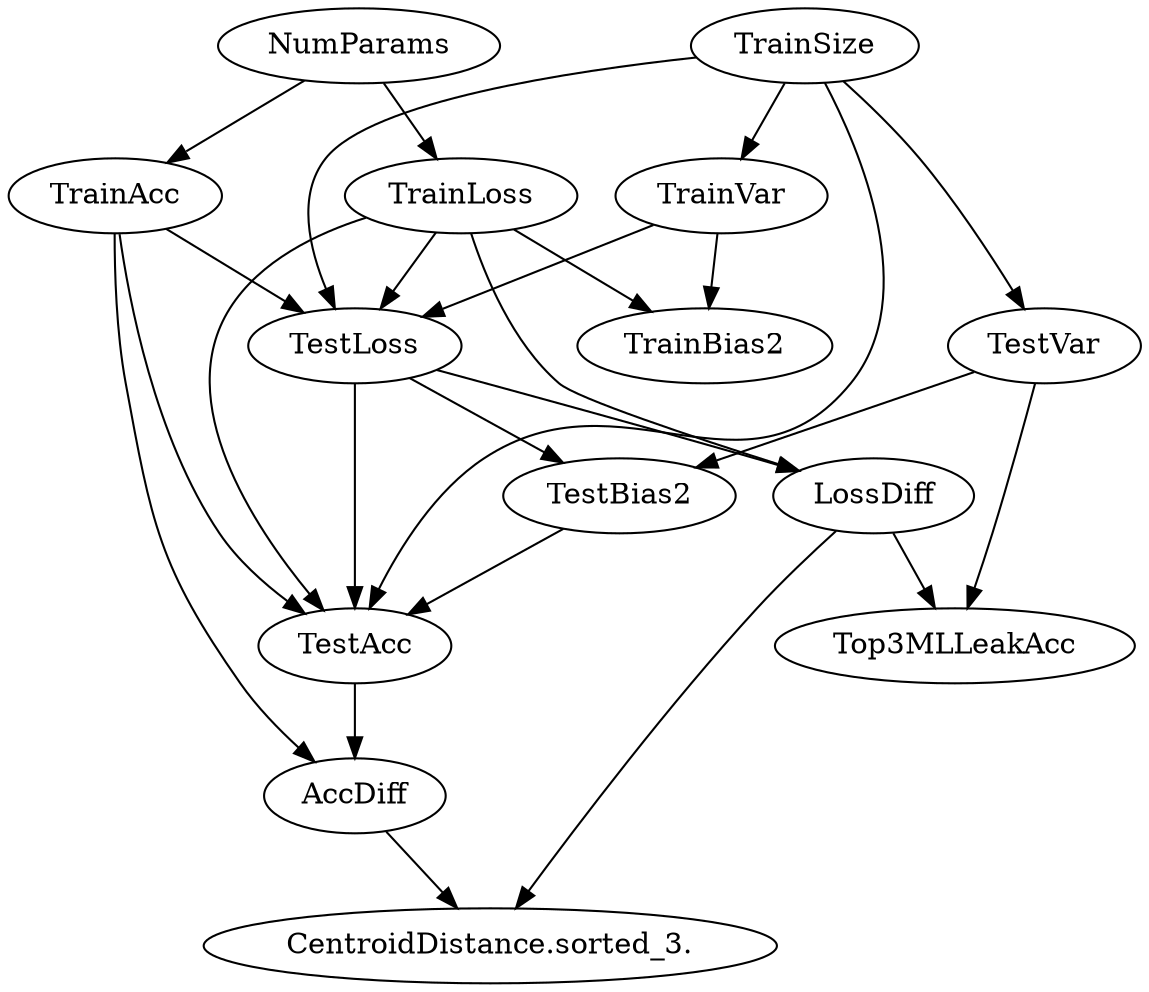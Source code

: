 digraph {
  "TrainAcc" ;
  "TestAcc" ;
  "AccDiff" ;
  "TrainLoss" ;
  "TestLoss" ;
  "LossDiff" ;
  "TrainVar" ;
  "TestVar" ;
  "TrainBias2" ;
  "TestBias2" ;
  "NumParams" ;
  "CentroidDistance.sorted_3." ;
  "TrainSize" ;
  "Top3MLLeakAcc" ;
  edge [dir=forward] "TrainAcc" -> "TestAcc" ;
  edge [dir=forward] "TrainAcc" -> "AccDiff" ;
  edge [dir=forward] "TrainAcc" -> "TestLoss" ;
  edge [dir=forward] "TestAcc" -> "AccDiff" ;
  edge [dir=forward] "AccDiff" -> "CentroidDistance.sorted_3." ;
  edge [dir=forward] "TrainLoss" -> "TestAcc" ;
  edge [dir=forward] "TrainLoss" -> "TestLoss" ;
  edge [dir=forward] "TrainLoss" -> "LossDiff" ;
  edge [dir=forward] "TrainLoss" -> "TrainBias2" ;
  edge [dir=forward] "TestLoss" -> "TestAcc" ;
  edge [dir=forward] "TestLoss" -> "LossDiff" ;
  edge [dir=forward] "TestLoss" -> "TestBias2" ;
  edge [dir=forward] "LossDiff" -> "CentroidDistance.sorted_3." ;
  edge [dir=forward] "LossDiff" -> "Top3MLLeakAcc" ;
  edge [dir=forward] "TrainVar" -> "TestLoss" ;
  edge [dir=forward] "TrainVar" -> "TrainBias2" ;
  edge [dir=forward] "TestVar" -> "TestBias2" ;
  edge [dir=forward] "TestVar" -> "Top3MLLeakAcc" ;
  edge [dir=forward] "TestBias2" -> "TestAcc" ;
  edge [dir=forward] "NumParams" -> "TrainAcc" ;
  edge [dir=forward] "NumParams" -> "TrainLoss" ;
  edge [dir=forward] "TrainSize" -> "TestAcc" ;
  edge [dir=forward] "TrainSize" -> "TestLoss" ;
  edge [dir=forward] "TrainSize" -> "TrainVar" ;
  edge [dir=forward] "TrainSize" -> "TestVar" ;
}

